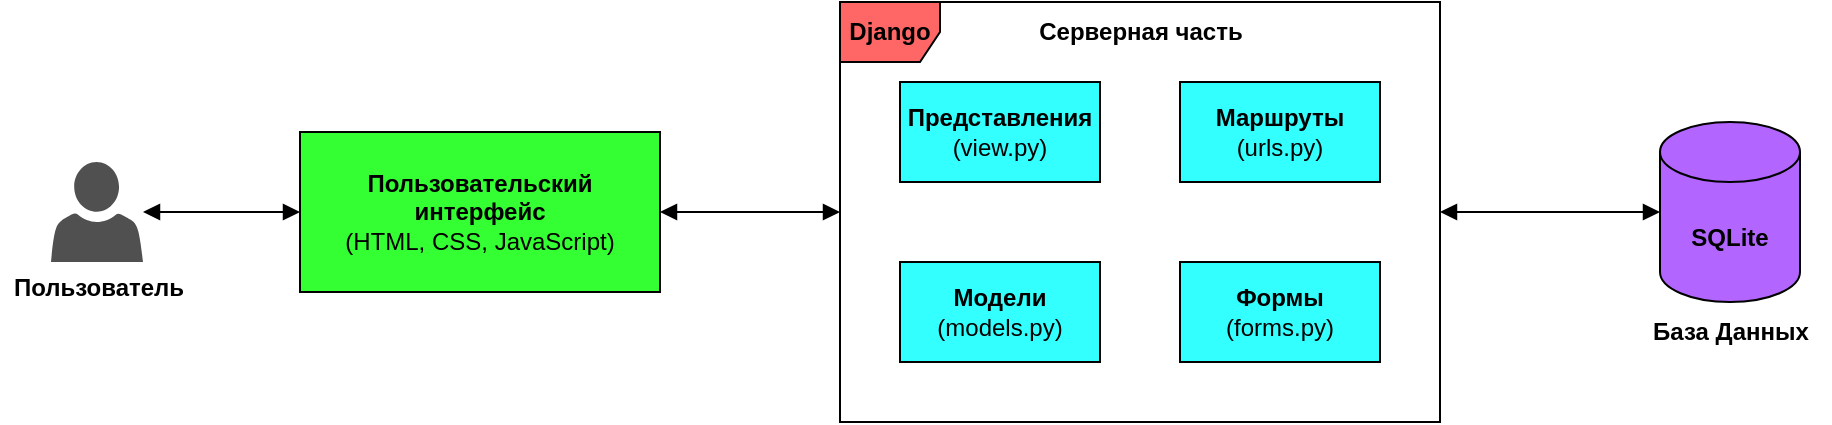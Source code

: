 <mxfile version="24.4.14" type="github">
  <diagram name="Страница — 1" id="lEYw3eSclJrBfA8hJtw0">
    <mxGraphModel dx="1395" dy="659" grid="1" gridSize="10" guides="1" tooltips="1" connect="1" arrows="1" fold="1" page="1" pageScale="1" pageWidth="827" pageHeight="1169" math="0" shadow="0">
      <root>
        <mxCell id="0" />
        <mxCell id="1" parent="0" />
        <mxCell id="BQHsR7rZTYFIME_z7HxB-3" value="&lt;b&gt;Пользовательский интерфейс&lt;/b&gt;&lt;div&gt;(HTML, CSS, JavaScript)&lt;/div&gt;" style="html=1;whiteSpace=wrap;fillColor=#33FF33;" vertex="1" parent="1">
          <mxGeometry x="200" y="440" width="180" height="80" as="geometry" />
        </mxCell>
        <mxCell id="BQHsR7rZTYFIME_z7HxB-5" value="" style="group" vertex="1" connectable="0" parent="1">
          <mxGeometry x="50" y="455" width="97" height="76" as="geometry" />
        </mxCell>
        <mxCell id="BQHsR7rZTYFIME_z7HxB-1" value="" style="sketch=0;pointerEvents=1;shadow=0;dashed=0;html=1;strokeColor=none;fillColor=#505050;labelPosition=center;verticalLabelPosition=bottom;verticalAlign=top;outlineConnect=0;align=center;shape=mxgraph.office.users.user;" vertex="1" parent="BQHsR7rZTYFIME_z7HxB-5">
          <mxGeometry x="25.5" width="46" height="50" as="geometry" />
        </mxCell>
        <mxCell id="BQHsR7rZTYFIME_z7HxB-4" value="Пользователь" style="text;align=center;fontStyle=1;verticalAlign=middle;spacingLeft=3;spacingRight=3;strokeColor=none;rotatable=0;points=[[0,0.5],[1,0.5]];portConstraint=eastwest;html=1;" vertex="1" parent="BQHsR7rZTYFIME_z7HxB-5">
          <mxGeometry y="50" width="97" height="26" as="geometry" />
        </mxCell>
        <mxCell id="BQHsR7rZTYFIME_z7HxB-6" value="" style="endArrow=block;startArrow=block;endFill=1;startFill=1;html=1;rounded=0;entryX=0;entryY=0.5;entryDx=0;entryDy=0;" edge="1" parent="1" source="BQHsR7rZTYFIME_z7HxB-1" target="BQHsR7rZTYFIME_z7HxB-3">
          <mxGeometry width="160" relative="1" as="geometry">
            <mxPoint x="140" y="460" as="sourcePoint" />
            <mxPoint x="300" y="450" as="targetPoint" />
          </mxGeometry>
        </mxCell>
        <mxCell id="BQHsR7rZTYFIME_z7HxB-16" value="&lt;b&gt;Django&lt;/b&gt;" style="shape=umlFrame;whiteSpace=wrap;html=1;pointerEvents=0;recursiveResize=0;container=1;collapsible=0;width=50;fillColor=#FF6666;" vertex="1" parent="1">
          <mxGeometry x="470" y="375" width="300" height="210" as="geometry" />
        </mxCell>
        <mxCell id="BQHsR7rZTYFIME_z7HxB-19" value="&lt;b&gt;Представления&lt;/b&gt;&lt;div&gt;(view.py)&lt;/div&gt;" style="html=1;whiteSpace=wrap;fillColor=#33FFFF;" vertex="1" parent="BQHsR7rZTYFIME_z7HxB-16">
          <mxGeometry x="30" y="40" width="100" height="50" as="geometry" />
        </mxCell>
        <mxCell id="BQHsR7rZTYFIME_z7HxB-22" value="&lt;b&gt;Модели&lt;/b&gt;&lt;div&gt;(models.py)&lt;/div&gt;" style="html=1;whiteSpace=wrap;fillColor=#33FFFF;" vertex="1" parent="BQHsR7rZTYFIME_z7HxB-16">
          <mxGeometry x="30" y="130" width="100" height="50" as="geometry" />
        </mxCell>
        <mxCell id="BQHsR7rZTYFIME_z7HxB-23" value="&lt;b&gt;Формы&lt;/b&gt;&lt;div&gt;(forms.py)&lt;/div&gt;" style="html=1;whiteSpace=wrap;fillColor=#33FFFF;" vertex="1" parent="BQHsR7rZTYFIME_z7HxB-16">
          <mxGeometry x="170" y="130" width="100" height="50" as="geometry" />
        </mxCell>
        <mxCell id="BQHsR7rZTYFIME_z7HxB-24" value="&lt;b&gt;Маршруты&lt;/b&gt;&lt;div&gt;(urls.py)&lt;/div&gt;" style="html=1;whiteSpace=wrap;fillColor=#33FFFF;" vertex="1" parent="BQHsR7rZTYFIME_z7HxB-16">
          <mxGeometry x="170" y="40" width="100" height="50" as="geometry" />
        </mxCell>
        <mxCell id="BQHsR7rZTYFIME_z7HxB-28" value="&lt;b&gt;Серверная часть&lt;/b&gt;" style="text;html=1;align=center;verticalAlign=middle;resizable=0;points=[];autosize=1;strokeColor=none;fillColor=none;" vertex="1" parent="BQHsR7rZTYFIME_z7HxB-16">
          <mxGeometry x="85" width="130" height="30" as="geometry" />
        </mxCell>
        <mxCell id="BQHsR7rZTYFIME_z7HxB-18" value="" style="endArrow=block;startArrow=block;endFill=1;startFill=1;html=1;rounded=0;exitX=1;exitY=0.5;exitDx=0;exitDy=0;" edge="1" parent="1" source="BQHsR7rZTYFIME_z7HxB-3" target="BQHsR7rZTYFIME_z7HxB-16">
          <mxGeometry width="160" relative="1" as="geometry">
            <mxPoint x="410" y="480" as="sourcePoint" />
            <mxPoint x="440" y="440" as="targetPoint" />
          </mxGeometry>
        </mxCell>
        <mxCell id="BQHsR7rZTYFIME_z7HxB-25" value="&lt;b&gt;SQLite&lt;/b&gt;" style="shape=cylinder3;whiteSpace=wrap;html=1;boundedLbl=1;backgroundOutline=1;size=15;fillColor=#B266FF;" vertex="1" parent="1">
          <mxGeometry x="880" y="435" width="70" height="90" as="geometry" />
        </mxCell>
        <mxCell id="BQHsR7rZTYFIME_z7HxB-26" value="" style="endArrow=block;startArrow=block;endFill=1;startFill=1;html=1;rounded=0;entryX=0;entryY=0.5;entryDx=0;entryDy=0;entryPerimeter=0;" edge="1" parent="1" source="BQHsR7rZTYFIME_z7HxB-16" target="BQHsR7rZTYFIME_z7HxB-25">
          <mxGeometry width="160" relative="1" as="geometry">
            <mxPoint x="770" y="480" as="sourcePoint" />
            <mxPoint x="930" y="480" as="targetPoint" />
          </mxGeometry>
        </mxCell>
        <mxCell id="BQHsR7rZTYFIME_z7HxB-27" value="&lt;b&gt;База Данных&lt;/b&gt;" style="text;html=1;align=center;verticalAlign=middle;resizable=0;points=[];autosize=1;strokeColor=none;fillColor=none;" vertex="1" parent="1">
          <mxGeometry x="865" y="525" width="100" height="30" as="geometry" />
        </mxCell>
      </root>
    </mxGraphModel>
  </diagram>
</mxfile>
